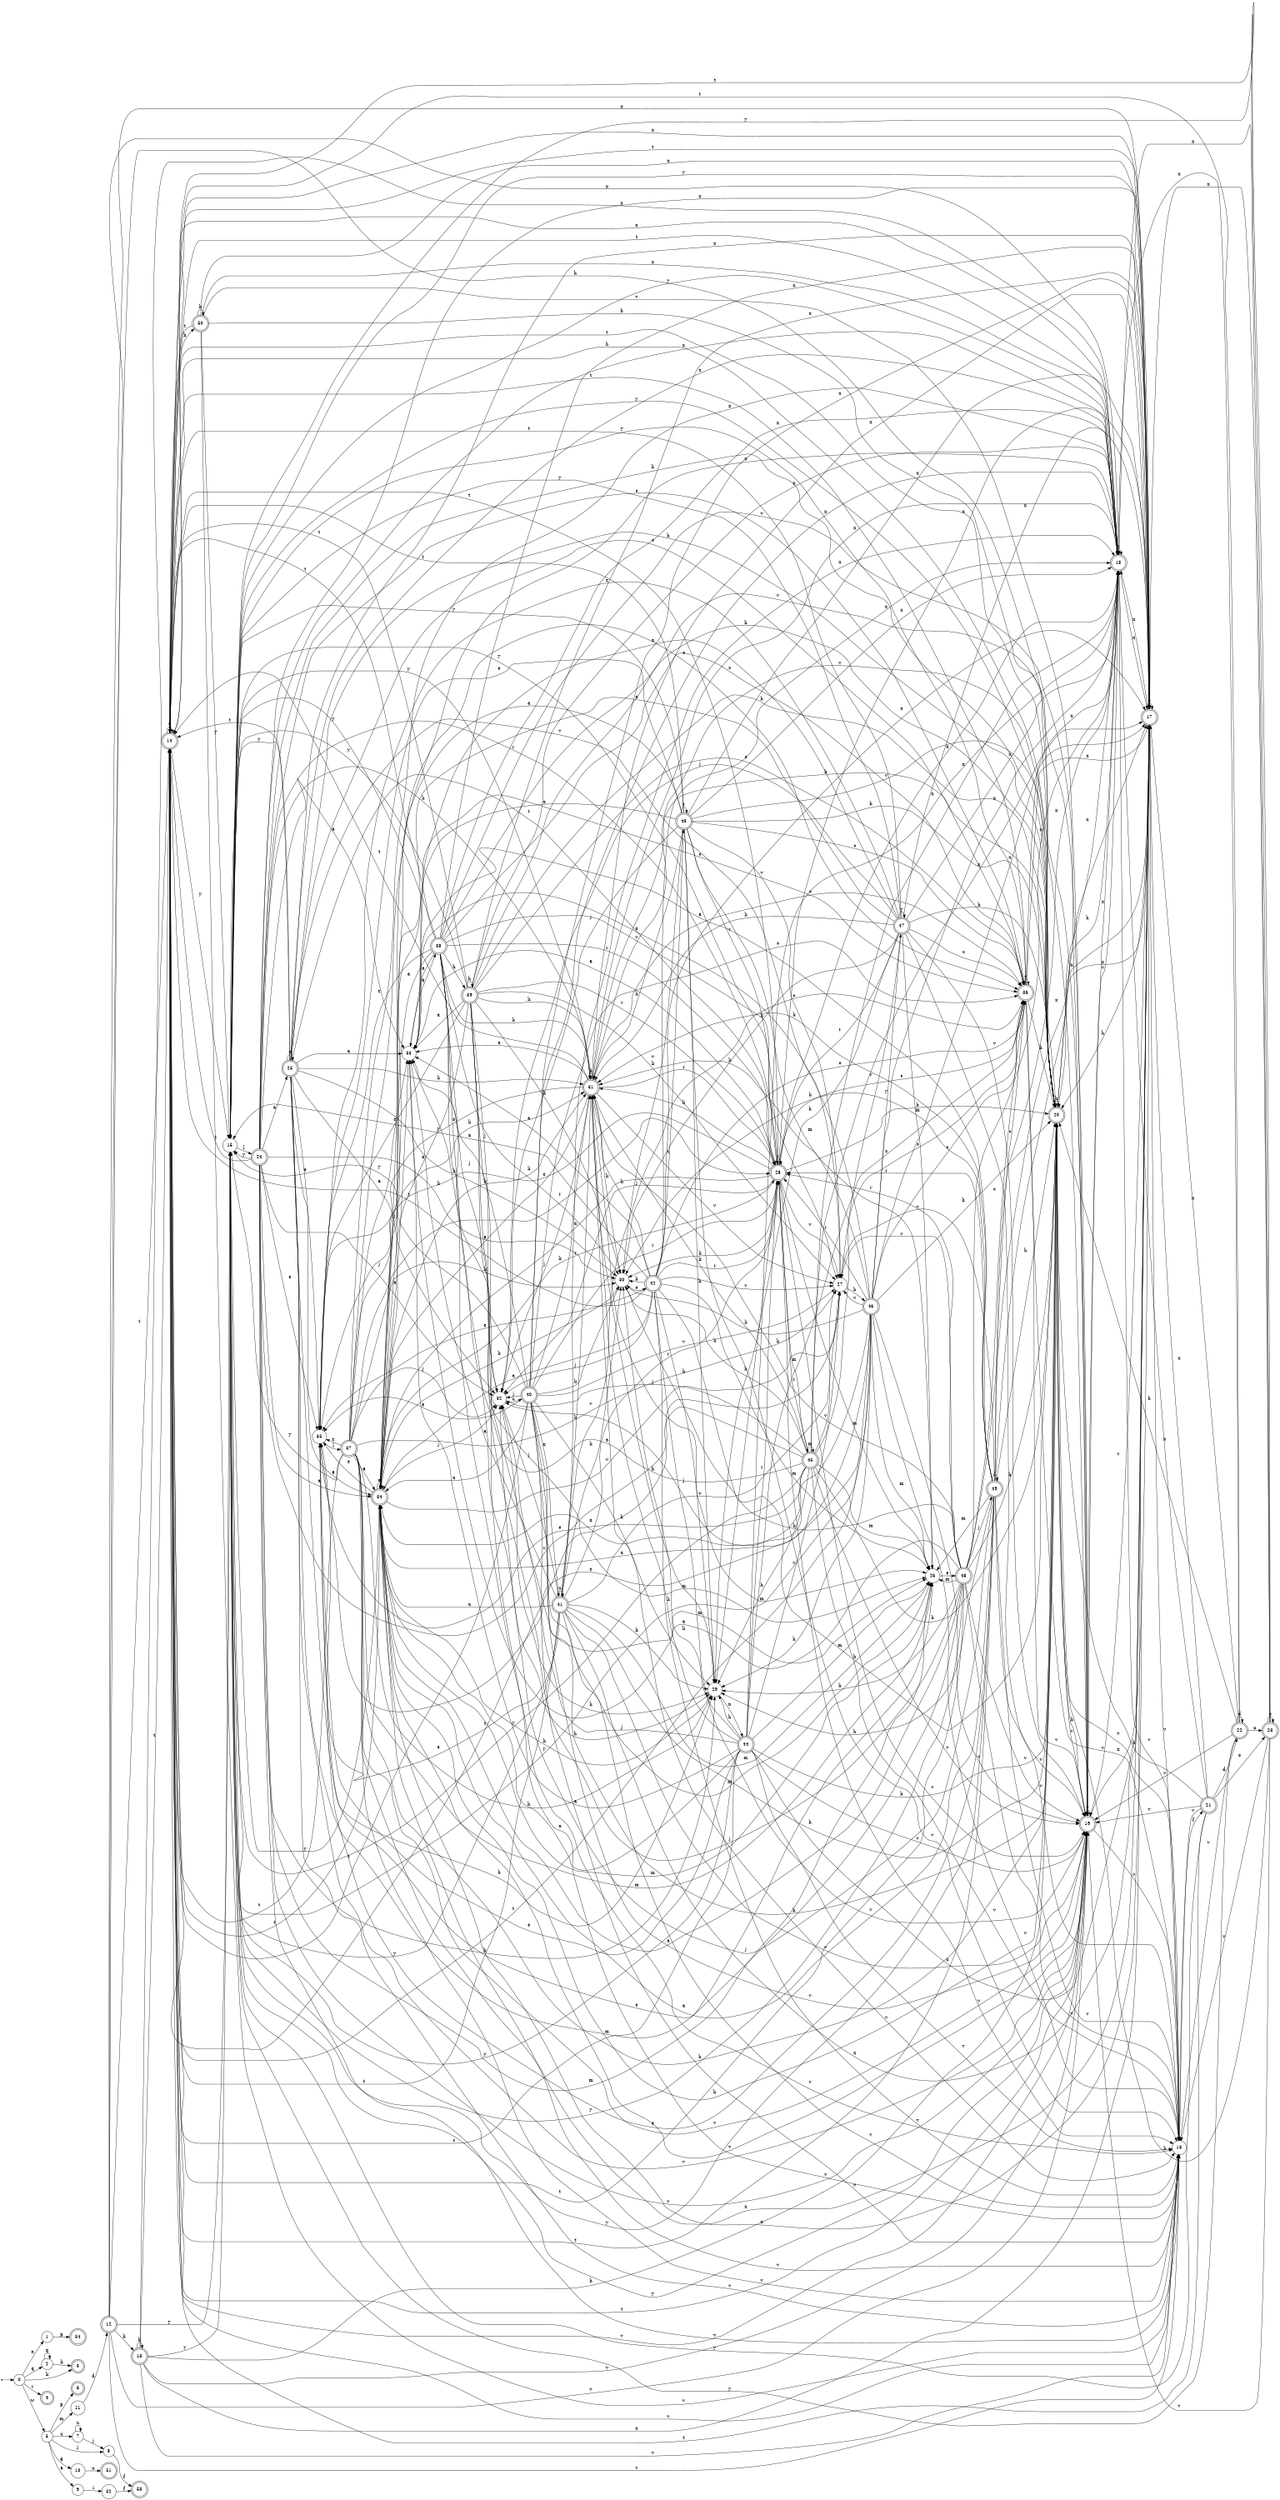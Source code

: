 digraph finite_state_machine {
rankdir=LR;
size="20,20";
node [shape = point]; "dummy0"
node [shape = circle]; "0";
"dummy0" -> "0";
node [shape = circle]; "1";
node [shape = circle]; "2";
node [shape = doublecircle]; "3";node [shape = doublecircle]; "4";node [shape = circle]; "5";
node [shape = doublecircle]; "6";node [shape = circle]; "7";
node [shape = circle]; "8";
node [shape = circle]; "9";
node [shape = circle]; "10";
node [shape = circle]; "11";
node [shape = doublecircle]; "12";node [shape = doublecircle]; "13";node [shape = doublecircle]; "14";node [shape = circle]; "15";
node [shape = circle]; "16";
node [shape = doublecircle]; "17";node [shape = doublecircle]; "18";node [shape = doublecircle]; "19";node [shape = doublecircle]; "20";node [shape = doublecircle]; "21";node [shape = doublecircle]; "22";node [shape = doublecircle]; "23";node [shape = doublecircle]; "24";node [shape = doublecircle]; "25";node [shape = circle]; "26";
node [shape = circle]; "27";
node [shape = doublecircle]; "28";node [shape = circle]; "29";
node [shape = circle]; "30";
node [shape = doublecircle]; "31";node [shape = circle]; "32";
node [shape = circle]; "33";
node [shape = doublecircle]; "34";node [shape = circle]; "35";
node [shape = doublecircle]; "36";node [shape = doublecircle]; "37";node [shape = doublecircle]; "38";node [shape = doublecircle]; "39";node [shape = doublecircle]; "40";node [shape = doublecircle]; "41";node [shape = doublecircle]; "42";node [shape = doublecircle]; "43";node [shape = doublecircle]; "44";node [shape = doublecircle]; "45";node [shape = doublecircle]; "46";node [shape = doublecircle]; "47";node [shape = doublecircle]; "48";node [shape = doublecircle]; "49";node [shape = doublecircle]; "50";node [shape = doublecircle]; "51";node [shape = circle]; "52";
node [shape = doublecircle]; "53";node [shape = doublecircle]; "54";"0" -> "1" [label = "n"];
 "0" -> "2" [label = "q"];
 "0" -> "3" [label = "k"];
 "0" -> "4" [label = "r"];
 "0" -> "5" [label = "w"];
 "5" -> "6" [label = "p"];
 "5" -> "7" [label = "u"];
 "5" -> "8" [label = "j"];
 "5" -> "9" [label = "a"];
 "5" -> "10" [label = "g"];
 "5" -> "11" [label = "m"];
 "11" -> "12" [label = "d"];
 "12" -> "13" [label = "k"];
 "12" -> "14" [label = "t"];
 "12" -> "15" [label = "y"];
 "12" -> "16" [label = "v"];
 "12" -> "19" [label = "v"];
 "12" -> "17" [label = "x"];
 "12" -> "18" [label = "x"];
 "12" -> "20" [label = "h"];
 "20" -> "20" [label = "h"];
 "20" -> "14" [label = "t"];
 "20" -> "15" [label = "y"];
 "20" -> "16" [label = "v"];
 "20" -> "19" [label = "v"];
 "20" -> "17" [label = "x"];
 "20" -> "18" [label = "x"];
 "19" -> "16" [label = "v"];
 "19" -> "19" [label = "v"];
 "19" -> "14" [label = "t"];
 "19" -> "15" [label = "y"];
 "19" -> "17" [label = "x"];
 "19" -> "18" [label = "x"];
 "19" -> "20" [label = "h"];
 "18" -> "17" [label = "x"];
 "18" -> "18" [label = "x"];
 "18" -> "14" [label = "t"];
 "18" -> "15" [label = "y"];
 "18" -> "16" [label = "v"];
 "18" -> "19" [label = "v"];
 "18" -> "20" [label = "h"];
 "17" -> "17" [label = "x"];
 "17" -> "18" [label = "x"];
 "17" -> "14" [label = "t"];
 "17" -> "15" [label = "y"];
 "17" -> "16" [label = "v"];
 "17" -> "19" [label = "v"];
 "17" -> "20" [label = "h"];
 "16" -> "21" [label = "f"];
 "21" -> "16" [label = "v"];
 "21" -> "19" [label = "v"];
 "21" -> "22" [label = "d"];
 "21" -> "23" [label = "o"];
 "21" -> "14" [label = "t"];
 "21" -> "15" [label = "y"];
 "21" -> "17" [label = "x"];
 "21" -> "18" [label = "x"];
 "21" -> "20" [label = "h"];
 "23" -> "23" [label = "o"];
 "23" -> "16" [label = "v"];
 "23" -> "19" [label = "v"];
 "23" -> "14" [label = "t"];
 "23" -> "15" [label = "y"];
 "23" -> "17" [label = "x"];
 "23" -> "18" [label = "x"];
 "23" -> "20" [label = "h"];
 "22" -> "22" [label = "d"];
 "22" -> "16" [label = "v"];
 "22" -> "19" [label = "v"];
 "22" -> "23" [label = "o"];
 "22" -> "14" [label = "t"];
 "22" -> "15" [label = "y"];
 "22" -> "17" [label = "x"];
 "22" -> "18" [label = "x"];
 "22" -> "20" [label = "h"];
 "15" -> "24" [label = "l"];
 "24" -> "15" [label = "y"];
 "24" -> "25" [label = "a"];
 "24" -> "34" [label = "a"];
 "24" -> "33" [label = "a"];
 "24" -> "26" [label = "m"];
 "24" -> "16" [label = "v"];
 "24" -> "19" [label = "v"];
 "24" -> "27" [label = "v"];
 "24" -> "28" [label = "r"];
 "24" -> "20" [label = "h"];
 "24" -> "29" [label = "h"];
 "24" -> "30" [label = "k"];
 "24" -> "31" [label = "k"];
 "24" -> "32" [label = "j"];
 "24" -> "35" [label = "e"];
 "24" -> "36" [label = "c"];
 "24" -> "14" [label = "t"];
 "24" -> "17" [label = "x"];
 "24" -> "18" [label = "x"];
 "36" -> "36" [label = "c"];
 "36" -> "15" [label = "y"];
 "36" -> "14" [label = "t"];
 "36" -> "16" [label = "v"];
 "36" -> "19" [label = "v"];
 "36" -> "17" [label = "x"];
 "36" -> "18" [label = "x"];
 "36" -> "20" [label = "h"];
 "35" -> "37" [label = "l"];
 "37" -> "35" [label = "e"];
 "37" -> "26" [label = "m"];
 "37" -> "16" [label = "v"];
 "37" -> "19" [label = "v"];
 "37" -> "27" [label = "v"];
 "37" -> "28" [label = "r"];
 "37" -> "20" [label = "h"];
 "37" -> "29" [label = "h"];
 "37" -> "30" [label = "k"];
 "37" -> "31" [label = "k"];
 "37" -> "32" [label = "j"];
 "37" -> "33" [label = "a"];
 "37" -> "34" [label = "a"];
 "37" -> "15" [label = "y"];
 "37" -> "36" [label = "c"];
 "37" -> "14" [label = "t"];
 "37" -> "17" [label = "x"];
 "37" -> "18" [label = "x"];
 "34" -> "33" [label = "a"];
 "34" -> "34" [label = "a"];
 "34" -> "26" [label = "m"];
 "34" -> "16" [label = "v"];
 "34" -> "19" [label = "v"];
 "34" -> "27" [label = "v"];
 "34" -> "28" [label = "r"];
 "34" -> "20" [label = "h"];
 "34" -> "29" [label = "h"];
 "34" -> "30" [label = "k"];
 "34" -> "31" [label = "k"];
 "34" -> "32" [label = "j"];
 "34" -> "35" [label = "e"];
 "34" -> "15" [label = "y"];
 "34" -> "36" [label = "c"];
 "34" -> "14" [label = "t"];
 "34" -> "17" [label = "x"];
 "34" -> "18" [label = "x"];
 "33" -> "38" [label = "q"];
 "38" -> "33" [label = "a"];
 "38" -> "34" [label = "a"];
 "38" -> "20" [label = "h"];
 "38" -> "29" [label = "h"];
 "38" -> "39" [label = "h"];
 "38" -> "26" [label = "m"];
 "38" -> "16" [label = "v"];
 "38" -> "19" [label = "v"];
 "38" -> "27" [label = "v"];
 "38" -> "28" [label = "r"];
 "38" -> "30" [label = "k"];
 "38" -> "31" [label = "k"];
 "38" -> "32" [label = "j"];
 "38" -> "35" [label = "e"];
 "38" -> "15" [label = "y"];
 "38" -> "36" [label = "c"];
 "38" -> "14" [label = "t"];
 "38" -> "17" [label = "x"];
 "38" -> "18" [label = "x"];
 "39" -> "20" [label = "h"];
 "39" -> "29" [label = "h"];
 "39" -> "39" [label = "h"];
 "39" -> "33" [label = "a"];
 "39" -> "34" [label = "a"];
 "39" -> "26" [label = "m"];
 "39" -> "16" [label = "v"];
 "39" -> "19" [label = "v"];
 "39" -> "27" [label = "v"];
 "39" -> "28" [label = "r"];
 "39" -> "30" [label = "k"];
 "39" -> "31" [label = "k"];
 "39" -> "32" [label = "j"];
 "39" -> "35" [label = "e"];
 "39" -> "15" [label = "y"];
 "39" -> "36" [label = "c"];
 "39" -> "14" [label = "t"];
 "39" -> "17" [label = "x"];
 "39" -> "18" [label = "x"];
 "32" -> "40" [label = "u"];
 "40" -> "32" [label = "j"];
 "40" -> "41" [label = "x"];
 "40" -> "18" [label = "x"];
 "40" -> "17" [label = "x"];
 "40" -> "26" [label = "m"];
 "40" -> "16" [label = "v"];
 "40" -> "19" [label = "v"];
 "40" -> "27" [label = "v"];
 "40" -> "28" [label = "r"];
 "40" -> "20" [label = "h"];
 "40" -> "29" [label = "h"];
 "40" -> "30" [label = "k"];
 "40" -> "31" [label = "k"];
 "40" -> "33" [label = "a"];
 "40" -> "34" [label = "a"];
 "40" -> "35" [label = "e"];
 "40" -> "15" [label = "y"];
 "40" -> "36" [label = "c"];
 "40" -> "14" [label = "t"];
 "41" -> "41" [label = "x"];
 "41" -> "18" [label = "x"];
 "41" -> "17" [label = "x"];
 "41" -> "32" [label = "j"];
 "41" -> "26" [label = "m"];
 "41" -> "16" [label = "v"];
 "41" -> "19" [label = "v"];
 "41" -> "27" [label = "v"];
 "41" -> "28" [label = "r"];
 "41" -> "20" [label = "h"];
 "41" -> "29" [label = "h"];
 "41" -> "30" [label = "k"];
 "41" -> "31" [label = "k"];
 "41" -> "33" [label = "a"];
 "41" -> "34" [label = "a"];
 "41" -> "35" [label = "e"];
 "41" -> "15" [label = "y"];
 "41" -> "36" [label = "c"];
 "41" -> "14" [label = "t"];
 "31" -> "30" [label = "k"];
 "31" -> "31" [label = "k"];
 "31" -> "26" [label = "m"];
 "31" -> "16" [label = "v"];
 "31" -> "19" [label = "v"];
 "31" -> "27" [label = "v"];
 "31" -> "28" [label = "r"];
 "31" -> "20" [label = "h"];
 "31" -> "29" [label = "h"];
 "31" -> "32" [label = "j"];
 "31" -> "33" [label = "a"];
 "31" -> "34" [label = "a"];
 "31" -> "35" [label = "e"];
 "31" -> "15" [label = "y"];
 "31" -> "36" [label = "c"];
 "31" -> "14" [label = "t"];
 "31" -> "17" [label = "x"];
 "31" -> "18" [label = "x"];
 "30" -> "42" [label = "o"];
 "42" -> "30" [label = "k"];
 "42" -> "31" [label = "k"];
 "42" -> "43" [label = "t"];
 "42" -> "14" [label = "t"];
 "42" -> "26" [label = "m"];
 "42" -> "16" [label = "v"];
 "42" -> "19" [label = "v"];
 "42" -> "27" [label = "v"];
 "42" -> "28" [label = "r"];
 "42" -> "20" [label = "h"];
 "42" -> "29" [label = "h"];
 "42" -> "32" [label = "j"];
 "42" -> "33" [label = "a"];
 "42" -> "34" [label = "a"];
 "42" -> "35" [label = "e"];
 "42" -> "15" [label = "y"];
 "42" -> "36" [label = "c"];
 "42" -> "17" [label = "x"];
 "42" -> "18" [label = "x"];
 "43" -> "43" [label = "t"];
 "43" -> "14" [label = "t"];
 "43" -> "30" [label = "k"];
 "43" -> "31" [label = "k"];
 "43" -> "26" [label = "m"];
 "43" -> "16" [label = "v"];
 "43" -> "19" [label = "v"];
 "43" -> "27" [label = "v"];
 "43" -> "28" [label = "r"];
 "43" -> "20" [label = "h"];
 "43" -> "29" [label = "h"];
 "43" -> "32" [label = "j"];
 "43" -> "33" [label = "a"];
 "43" -> "34" [label = "a"];
 "43" -> "35" [label = "e"];
 "43" -> "15" [label = "y"];
 "43" -> "36" [label = "c"];
 "43" -> "17" [label = "x"];
 "43" -> "18" [label = "x"];
 "29" -> "44" [label = "n"];
 "44" -> "20" [label = "h"];
 "44" -> "29" [label = "h"];
 "44" -> "26" [label = "m"];
 "44" -> "16" [label = "v"];
 "44" -> "19" [label = "v"];
 "44" -> "27" [label = "v"];
 "44" -> "28" [label = "r"];
 "44" -> "30" [label = "k"];
 "44" -> "31" [label = "k"];
 "44" -> "32" [label = "j"];
 "44" -> "33" [label = "a"];
 "44" -> "34" [label = "a"];
 "44" -> "35" [label = "e"];
 "44" -> "15" [label = "y"];
 "44" -> "36" [label = "c"];
 "44" -> "14" [label = "t"];
 "44" -> "17" [label = "x"];
 "44" -> "18" [label = "x"];
 "28" -> "28" [label = "r"];
 "28" -> "26" [label = "m"];
 "28" -> "45" [label = "m"];
 "28" -> "16" [label = "v"];
 "28" -> "19" [label = "v"];
 "28" -> "27" [label = "v"];
 "28" -> "20" [label = "h"];
 "28" -> "29" [label = "h"];
 "28" -> "30" [label = "k"];
 "28" -> "31" [label = "k"];
 "28" -> "32" [label = "j"];
 "28" -> "33" [label = "a"];
 "28" -> "34" [label = "a"];
 "28" -> "35" [label = "e"];
 "28" -> "15" [label = "y"];
 "28" -> "36" [label = "c"];
 "28" -> "14" [label = "t"];
 "28" -> "17" [label = "x"];
 "28" -> "18" [label = "x"];
 "45" -> "26" [label = "m"];
 "45" -> "45" [label = "m"];
 "45" -> "28" [label = "r"];
 "45" -> "16" [label = "v"];
 "45" -> "19" [label = "v"];
 "45" -> "27" [label = "v"];
 "45" -> "20" [label = "h"];
 "45" -> "29" [label = "h"];
 "45" -> "30" [label = "k"];
 "45" -> "31" [label = "k"];
 "45" -> "32" [label = "j"];
 "45" -> "33" [label = "a"];
 "45" -> "34" [label = "a"];
 "45" -> "35" [label = "e"];
 "45" -> "15" [label = "y"];
 "45" -> "36" [label = "c"];
 "45" -> "14" [label = "t"];
 "45" -> "17" [label = "x"];
 "45" -> "18" [label = "x"];
 "27" -> "46" [label = "h"];
 "46" -> "16" [label = "v"];
 "46" -> "19" [label = "v"];
 "46" -> "27" [label = "v"];
 "46" -> "15" [label = "y"];
 "46" -> "47" [label = "y"];
 "46" -> "26" [label = "m"];
 "46" -> "28" [label = "r"];
 "46" -> "20" [label = "h"];
 "46" -> "29" [label = "h"];
 "46" -> "30" [label = "k"];
 "46" -> "31" [label = "k"];
 "46" -> "32" [label = "j"];
 "46" -> "33" [label = "a"];
 "46" -> "34" [label = "a"];
 "46" -> "35" [label = "e"];
 "46" -> "36" [label = "c"];
 "46" -> "14" [label = "t"];
 "46" -> "17" [label = "x"];
 "46" -> "18" [label = "x"];
 "47" -> "15" [label = "y"];
 "47" -> "47" [label = "y"];
 "47" -> "16" [label = "v"];
 "47" -> "19" [label = "v"];
 "47" -> "27" [label = "v"];
 "47" -> "26" [label = "m"];
 "47" -> "28" [label = "r"];
 "47" -> "20" [label = "h"];
 "47" -> "29" [label = "h"];
 "47" -> "30" [label = "k"];
 "47" -> "31" [label = "k"];
 "47" -> "32" [label = "j"];
 "47" -> "33" [label = "a"];
 "47" -> "34" [label = "a"];
 "47" -> "35" [label = "e"];
 "47" -> "36" [label = "c"];
 "47" -> "14" [label = "t"];
 "47" -> "17" [label = "x"];
 "47" -> "18" [label = "x"];
 "26" -> "48" [label = "e"];
 "48" -> "26" [label = "m"];
 "48" -> "32" [label = "j"];
 "48" -> "49" [label = "j"];
 "48" -> "16" [label = "v"];
 "48" -> "19" [label = "v"];
 "48" -> "27" [label = "v"];
 "48" -> "28" [label = "r"];
 "48" -> "20" [label = "h"];
 "48" -> "29" [label = "h"];
 "48" -> "30" [label = "k"];
 "48" -> "31" [label = "k"];
 "48" -> "33" [label = "a"];
 "48" -> "34" [label = "a"];
 "48" -> "35" [label = "e"];
 "48" -> "15" [label = "y"];
 "48" -> "36" [label = "c"];
 "48" -> "14" [label = "t"];
 "48" -> "17" [label = "x"];
 "48" -> "18" [label = "x"];
 "49" -> "32" [label = "j"];
 "49" -> "49" [label = "j"];
 "49" -> "26" [label = "m"];
 "49" -> "16" [label = "v"];
 "49" -> "19" [label = "v"];
 "49" -> "27" [label = "v"];
 "49" -> "28" [label = "r"];
 "49" -> "20" [label = "h"];
 "49" -> "29" [label = "h"];
 "49" -> "30" [label = "k"];
 "49" -> "31" [label = "k"];
 "49" -> "33" [label = "a"];
 "49" -> "34" [label = "a"];
 "49" -> "35" [label = "e"];
 "49" -> "15" [label = "y"];
 "49" -> "36" [label = "c"];
 "49" -> "14" [label = "t"];
 "49" -> "17" [label = "x"];
 "49" -> "18" [label = "x"];
 "25" -> "25" [label = "a"];
 "25" -> "34" [label = "a"];
 "25" -> "33" [label = "a"];
 "25" -> "15" [label = "y"];
 "25" -> "26" [label = "m"];
 "25" -> "16" [label = "v"];
 "25" -> "19" [label = "v"];
 "25" -> "27" [label = "v"];
 "25" -> "28" [label = "r"];
 "25" -> "20" [label = "h"];
 "25" -> "29" [label = "h"];
 "25" -> "30" [label = "k"];
 "25" -> "31" [label = "k"];
 "25" -> "32" [label = "j"];
 "25" -> "35" [label = "e"];
 "25" -> "36" [label = "c"];
 "25" -> "14" [label = "t"];
 "25" -> "17" [label = "x"];
 "25" -> "18" [label = "x"];
 "14" -> "14" [label = "t"];
 "14" -> "50" [label = "b"];
 "14" -> "15" [label = "y"];
 "14" -> "16" [label = "v"];
 "14" -> "19" [label = "v"];
 "14" -> "17" [label = "x"];
 "14" -> "18" [label = "x"];
 "14" -> "20" [label = "h"];
 "50" -> "50" [label = "b"];
 "50" -> "14" [label = "t"];
 "50" -> "15" [label = "y"];
 "50" -> "16" [label = "v"];
 "50" -> "19" [label = "v"];
 "50" -> "17" [label = "x"];
 "50" -> "18" [label = "x"];
 "50" -> "20" [label = "h"];
 "13" -> "13" [label = "k"];
 "13" -> "14" [label = "t"];
 "13" -> "15" [label = "y"];
 "13" -> "16" [label = "v"];
 "13" -> "19" [label = "v"];
 "13" -> "17" [label = "x"];
 "13" -> "18" [label = "x"];
 "13" -> "20" [label = "h"];
 "10" -> "51" [label = "u"];
 "9" -> "52" [label = "i"];
 "52" -> "53" [label = "f"];
 "8" -> "53" [label = "f"];
 "7" -> "7" [label = "u"];
 "7" -> "8" [label = "j"];
 "2" -> "2" [label = "q"];
 "2" -> "3" [label = "k"];
 "1" -> "54" [label = "p"];
 }
